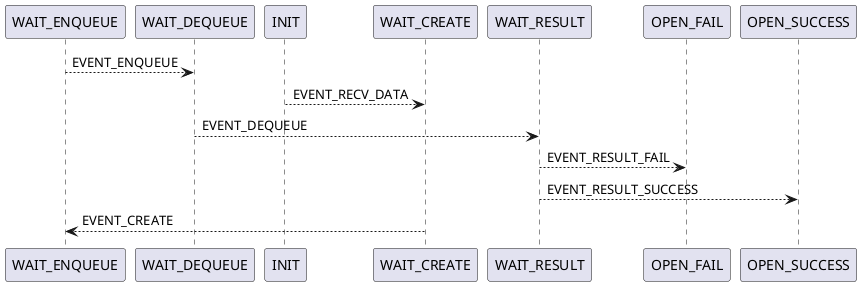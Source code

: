 @startuml
WAIT_ENQUEUE --> WAIT_DEQUEUE : EVENT_ENQUEUE
INIT --> WAIT_CREATE : EVENT_RECV_DATA
WAIT_DEQUEUE --> WAIT_RESULT : EVENT_DEQUEUE
WAIT_RESULT --> OPEN_FAIL : EVENT_RESULT_FAIL
WAIT_RESULT --> OPEN_SUCCESS : EVENT_RESULT_SUCCESS
WAIT_CREATE --> WAIT_ENQUEUE : EVENT_CREATE
@enduml